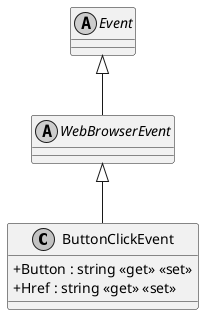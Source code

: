 @startuml
skinparam monochrome true
skinparam classAttributeIconSize 0

class ButtonClickEvent {
    + Button : string <<get>> <<set>>
    + Href : string <<get>> <<set>>
}
abstract class WebBrowserEvent {
}

abstract class Event
WebBrowserEvent <|-- ButtonClickEvent
Event <|-- WebBrowserEvent
@enduml
